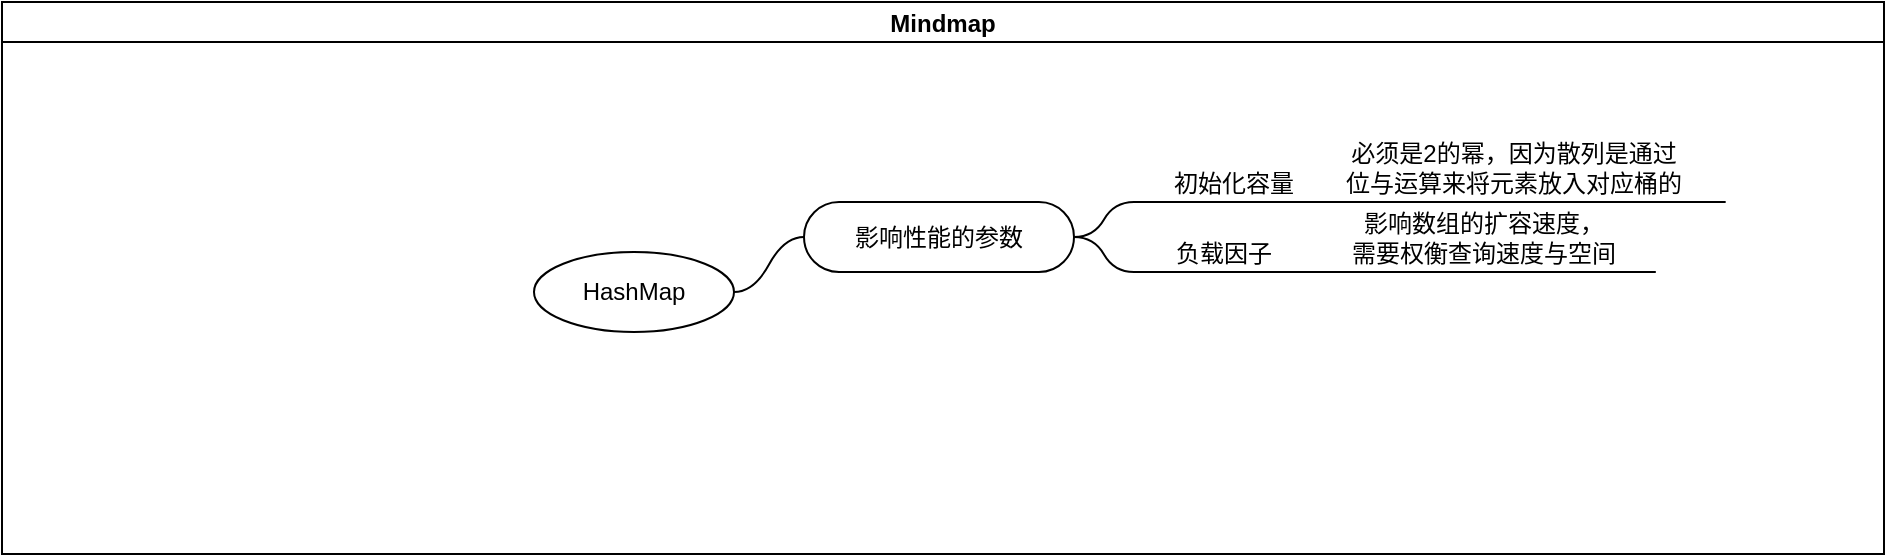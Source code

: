<mxfile version="21.1.2" type="github">
  <diagram name="Page-1" id="Vj0aEQ0Pg-EJ8inA2DXI">
    <mxGraphModel dx="1036" dy="527" grid="1" gridSize="10" guides="1" tooltips="1" connect="1" arrows="1" fold="1" page="1" pageScale="1" pageWidth="827" pageHeight="1169" math="0" shadow="0">
      <root>
        <mxCell id="0" />
        <mxCell id="1" parent="0" />
        <mxCell id="LFgCeZztLysT2PnFbGJx-1" value="Mindmap" style="swimlane;startSize=20;horizontal=1;containerType=tree;" vertex="1" parent="1">
          <mxGeometry x="60" y="90" width="941" height="276" as="geometry" />
        </mxCell>
        <mxCell id="LFgCeZztLysT2PnFbGJx-2" value="" style="edgeStyle=entityRelationEdgeStyle;startArrow=none;endArrow=none;segment=10;curved=1;sourcePerimeterSpacing=0;targetPerimeterSpacing=0;rounded=0;" edge="1" parent="LFgCeZztLysT2PnFbGJx-1" source="LFgCeZztLysT2PnFbGJx-6" target="LFgCeZztLysT2PnFbGJx-7">
          <mxGeometry relative="1" as="geometry" />
        </mxCell>
        <mxCell id="LFgCeZztLysT2PnFbGJx-6" value="HashMap" style="ellipse;whiteSpace=wrap;html=1;align=center;treeFolding=1;treeMoving=1;newEdgeStyle={&quot;edgeStyle&quot;:&quot;entityRelationEdgeStyle&quot;,&quot;startArrow&quot;:&quot;none&quot;,&quot;endArrow&quot;:&quot;none&quot;,&quot;segment&quot;:10,&quot;curved&quot;:1,&quot;sourcePerimeterSpacing&quot;:0,&quot;targetPerimeterSpacing&quot;:0};" vertex="1" parent="LFgCeZztLysT2PnFbGJx-1">
          <mxGeometry x="266" y="125" width="100" height="40" as="geometry" />
        </mxCell>
        <mxCell id="LFgCeZztLysT2PnFbGJx-7" value="影响性能的参数" style="whiteSpace=wrap;html=1;rounded=1;arcSize=50;align=center;verticalAlign=middle;strokeWidth=1;autosize=1;spacing=4;treeFolding=1;treeMoving=1;newEdgeStyle={&quot;edgeStyle&quot;:&quot;entityRelationEdgeStyle&quot;,&quot;startArrow&quot;:&quot;none&quot;,&quot;endArrow&quot;:&quot;none&quot;,&quot;segment&quot;:10,&quot;curved&quot;:1,&quot;sourcePerimeterSpacing&quot;:0,&quot;targetPerimeterSpacing&quot;:0};" vertex="1" parent="LFgCeZztLysT2PnFbGJx-1">
          <mxGeometry x="401" y="100" width="135" height="35" as="geometry" />
        </mxCell>
        <mxCell id="LFgCeZztLysT2PnFbGJx-17" value="初始化容量" style="whiteSpace=wrap;html=1;shape=partialRectangle;top=0;left=0;bottom=1;right=0;points=[[0,1],[1,1]];fillColor=none;align=center;verticalAlign=bottom;routingCenterY=0.5;snapToPoint=1;recursiveResize=0;autosize=1;treeFolding=1;treeMoving=1;newEdgeStyle={&quot;edgeStyle&quot;:&quot;entityRelationEdgeStyle&quot;,&quot;startArrow&quot;:&quot;none&quot;,&quot;endArrow&quot;:&quot;none&quot;,&quot;segment&quot;:10,&quot;curved&quot;:1,&quot;sourcePerimeterSpacing&quot;:0,&quot;targetPerimeterSpacing&quot;:0};" vertex="1" parent="LFgCeZztLysT2PnFbGJx-1">
          <mxGeometry x="566" y="70" width="100" height="30" as="geometry" />
        </mxCell>
        <mxCell id="LFgCeZztLysT2PnFbGJx-18" value="" style="edgeStyle=entityRelationEdgeStyle;startArrow=none;endArrow=none;segment=10;curved=1;sourcePerimeterSpacing=0;targetPerimeterSpacing=0;rounded=0;exitX=1;exitY=0.5;exitDx=0;exitDy=0;" edge="1" target="LFgCeZztLysT2PnFbGJx-17" parent="LFgCeZztLysT2PnFbGJx-1" source="LFgCeZztLysT2PnFbGJx-7">
          <mxGeometry relative="1" as="geometry">
            <mxPoint x="536" y="120" as="sourcePoint" />
          </mxGeometry>
        </mxCell>
        <mxCell id="LFgCeZztLysT2PnFbGJx-19" value="负载因子" style="whiteSpace=wrap;html=1;shape=partialRectangle;top=0;left=0;bottom=1;right=0;points=[[0,1],[1,1]];fillColor=none;align=center;verticalAlign=bottom;routingCenterY=0.5;snapToPoint=1;recursiveResize=0;autosize=1;treeFolding=1;treeMoving=1;newEdgeStyle={&quot;edgeStyle&quot;:&quot;entityRelationEdgeStyle&quot;,&quot;startArrow&quot;:&quot;none&quot;,&quot;endArrow&quot;:&quot;none&quot;,&quot;segment&quot;:10,&quot;curved&quot;:1,&quot;sourcePerimeterSpacing&quot;:0,&quot;targetPerimeterSpacing&quot;:0};" vertex="1" parent="LFgCeZztLysT2PnFbGJx-1">
          <mxGeometry x="566" y="105" width="90" height="30" as="geometry" />
        </mxCell>
        <mxCell id="LFgCeZztLysT2PnFbGJx-20" value="" style="edgeStyle=entityRelationEdgeStyle;startArrow=none;endArrow=none;segment=10;curved=1;sourcePerimeterSpacing=0;targetPerimeterSpacing=0;rounded=0;exitX=1;exitY=0.5;exitDx=0;exitDy=0;" edge="1" target="LFgCeZztLysT2PnFbGJx-19" parent="LFgCeZztLysT2PnFbGJx-1" source="LFgCeZztLysT2PnFbGJx-7">
          <mxGeometry relative="1" as="geometry">
            <mxPoint x="536" y="165" as="sourcePoint" />
          </mxGeometry>
        </mxCell>
        <mxCell id="LFgCeZztLysT2PnFbGJx-21" value="" style="edgeStyle=entityRelationEdgeStyle;startArrow=none;endArrow=none;segment=10;curved=1;sourcePerimeterSpacing=0;targetPerimeterSpacing=0;rounded=0;exitX=1;exitY=1;exitDx=0;exitDy=0;" edge="1" target="LFgCeZztLysT2PnFbGJx-22" source="LFgCeZztLysT2PnFbGJx-17" parent="LFgCeZztLysT2PnFbGJx-1">
          <mxGeometry relative="1" as="geometry">
            <mxPoint x="610" y="218" as="sourcePoint" />
          </mxGeometry>
        </mxCell>
        <mxCell id="LFgCeZztLysT2PnFbGJx-22" value="必须是2的幂，因为散列是通过&lt;br&gt;位与运算来将元素放入对应桶的" style="whiteSpace=wrap;html=1;shape=partialRectangle;top=0;left=0;bottom=1;right=0;points=[[0,1],[1,1]];fillColor=none;align=center;verticalAlign=bottom;routingCenterY=0.5;snapToPoint=1;recursiveResize=0;autosize=1;treeFolding=1;treeMoving=1;newEdgeStyle={&quot;edgeStyle&quot;:&quot;entityRelationEdgeStyle&quot;,&quot;startArrow&quot;:&quot;none&quot;,&quot;endArrow&quot;:&quot;none&quot;,&quot;segment&quot;:10,&quot;curved&quot;:1,&quot;sourcePerimeterSpacing&quot;:0,&quot;targetPerimeterSpacing&quot;:0};" vertex="1" parent="LFgCeZztLysT2PnFbGJx-1">
          <mxGeometry x="651" y="60" width="210" height="40" as="geometry" />
        </mxCell>
        <mxCell id="LFgCeZztLysT2PnFbGJx-25" value="" style="edgeStyle=entityRelationEdgeStyle;startArrow=none;endArrow=none;segment=10;curved=1;sourcePerimeterSpacing=0;targetPerimeterSpacing=0;rounded=0;exitX=1;exitY=1;exitDx=0;exitDy=0;" edge="1" target="LFgCeZztLysT2PnFbGJx-26" source="LFgCeZztLysT2PnFbGJx-19" parent="LFgCeZztLysT2PnFbGJx-1">
          <mxGeometry relative="1" as="geometry">
            <mxPoint x="596" y="208" as="sourcePoint" />
          </mxGeometry>
        </mxCell>
        <mxCell id="LFgCeZztLysT2PnFbGJx-26" value="影响数组的扩容速度，&lt;br&gt;需要权衡查询速度与空间" style="whiteSpace=wrap;html=1;shape=partialRectangle;top=0;left=0;bottom=1;right=0;points=[[0,1],[1,1]];fillColor=none;align=center;verticalAlign=bottom;routingCenterY=0.5;snapToPoint=1;recursiveResize=0;autosize=1;treeFolding=1;treeMoving=1;newEdgeStyle={&quot;edgeStyle&quot;:&quot;entityRelationEdgeStyle&quot;,&quot;startArrow&quot;:&quot;none&quot;,&quot;endArrow&quot;:&quot;none&quot;,&quot;segment&quot;:10,&quot;curved&quot;:1,&quot;sourcePerimeterSpacing&quot;:0,&quot;targetPerimeterSpacing&quot;:0};" vertex="1" parent="LFgCeZztLysT2PnFbGJx-1">
          <mxGeometry x="656" y="95" width="170" height="40" as="geometry" />
        </mxCell>
      </root>
    </mxGraphModel>
  </diagram>
</mxfile>
